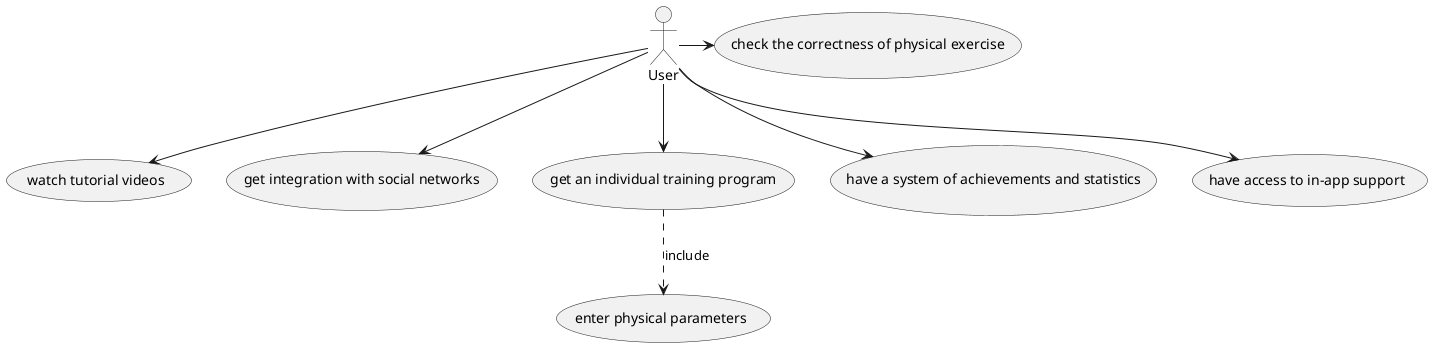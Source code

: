 @startuml
User -> (check the correctness of physical exercise)
User --> (watch tutorial videos)
User --> (get integration with social networks)
User --> (get an individual training program)
(get an individual training program) ..> (enter physical parameters) : include
User --> (have a system of achievements and statistics)
User --> (have access to in-app support)
@enduml
